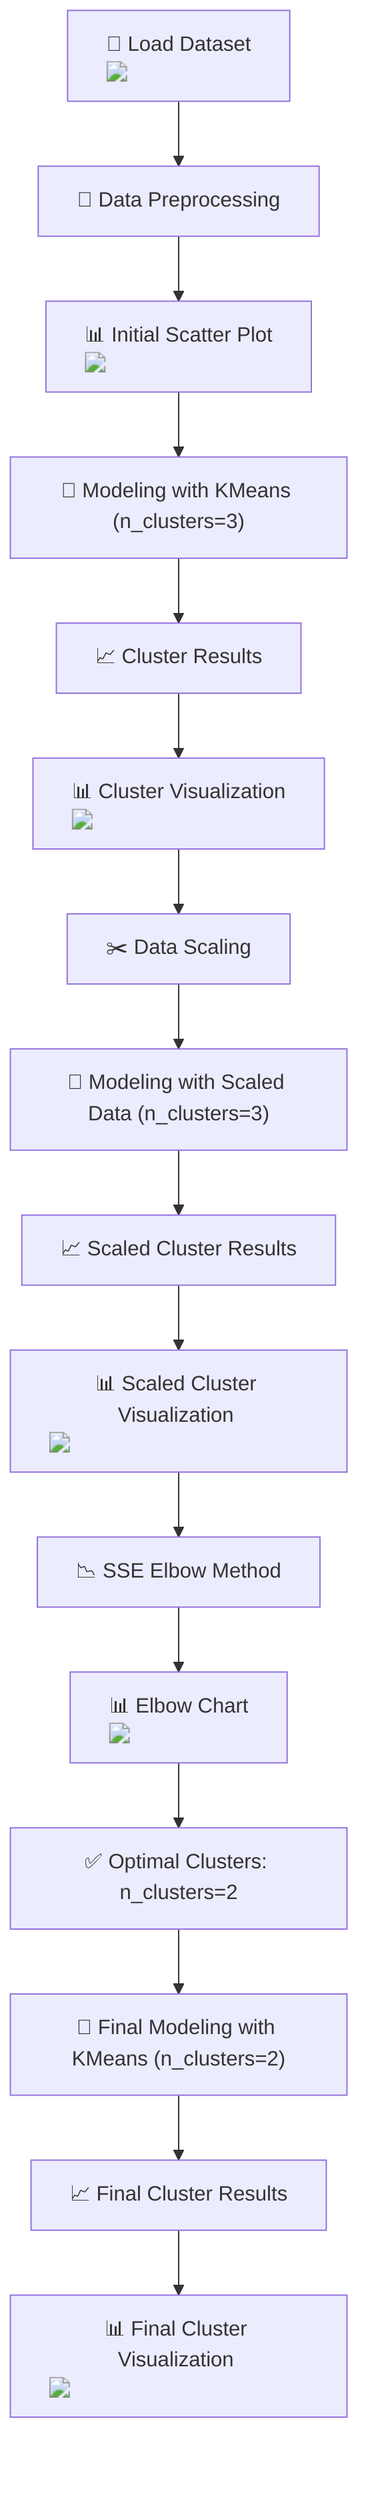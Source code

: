 flowchart TD
    A["📁 Load Dataset <img src='icons/database.svg' />"] --> B["🧹 Data Preprocessing"]
    B --> C["📊 Initial Scatter Plot <img src='dummy_plots/scatter_plot_template.svg' />"]
    C --> D["🧠 Modeling with KMeans (n_clusters=3)"]
    D --> E["📈 Cluster Results"]
    E --> F["📊 Cluster Visualization <img src='dummy_plots/scatter_plot_template.svg' />"]
    F --> G["✂️ Data Scaling"]
    G --> H["🧠 Modeling with Scaled Data (n_clusters=3)"]
    H --> I["📈 Scaled Cluster Results"]
    I --> J["📊 Scaled Cluster Visualization <img src='dummy_plots/scatter_plot_template.svg' />"]
    J --> K["📉 SSE Elbow Method"]
    K --> L["📊 Elbow Chart <img src='dummy_plots/lineplot_template.svg' />"]
    L --> M["✅ Optimal Clusters: n_clusters=2"]
    M --> N["🧠 Final Modeling with KMeans (n_clusters=2)"]
    N --> O["📈 Final Cluster Results"]
    O --> P["📊 Final Cluster Visualization <img src='dummy_plots/scatter_plot_template.svg' />"]